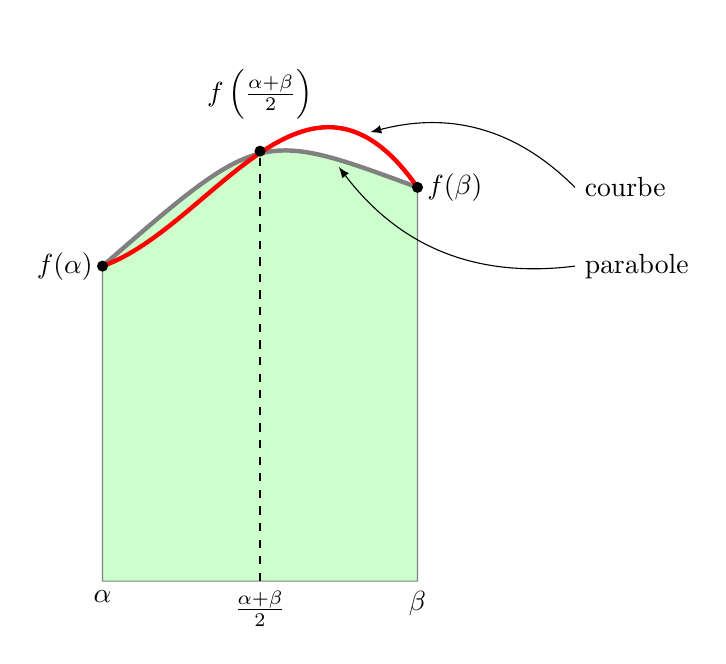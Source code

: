 \begin{tikzpicture}[scale=2]

% Simpson

\filldraw[fill=green!20,draw=gray] (1,0)--(1,2) .. controls (2,2.87)..(3,2.5)--(3,0)--cycle;

\draw[ultra thick, color=gray] (1,2) .. controls (2,2.87)..(3,2.5);

\draw[ultra thick, color=red] (1,2).. controls (1.7,2.25) and (2.3,3.5) ..  (3,2.5);

\draw[dashed] (2,0)--(2,2.73);
  \fill (2,2.73) circle (1pt) node[above=8pt] {$f\left(\frac{\alpha+\beta}{2}\right)$};
 \node[below] at (1,0) {$\alpha$};
 \node[below] at (2,0) {$\frac{\alpha+\beta}{2}$};
 \node[below] at (3,0) {$\beta$};
 \fill (1,2) circle (1pt) node[left]  {$f(\alpha)$};
 \fill(3,2.5)  circle (1pt)node[right] {$f(\beta)$};


   \draw[<-,>=latex] (2.7,2.85)to[bend left] (4,2.5)  node[right]{courbe};
   \draw[<-,>=latex] (2.5,2.63)to[bend right] (4,2)  node[right]{parabole};
\end{tikzpicture}
